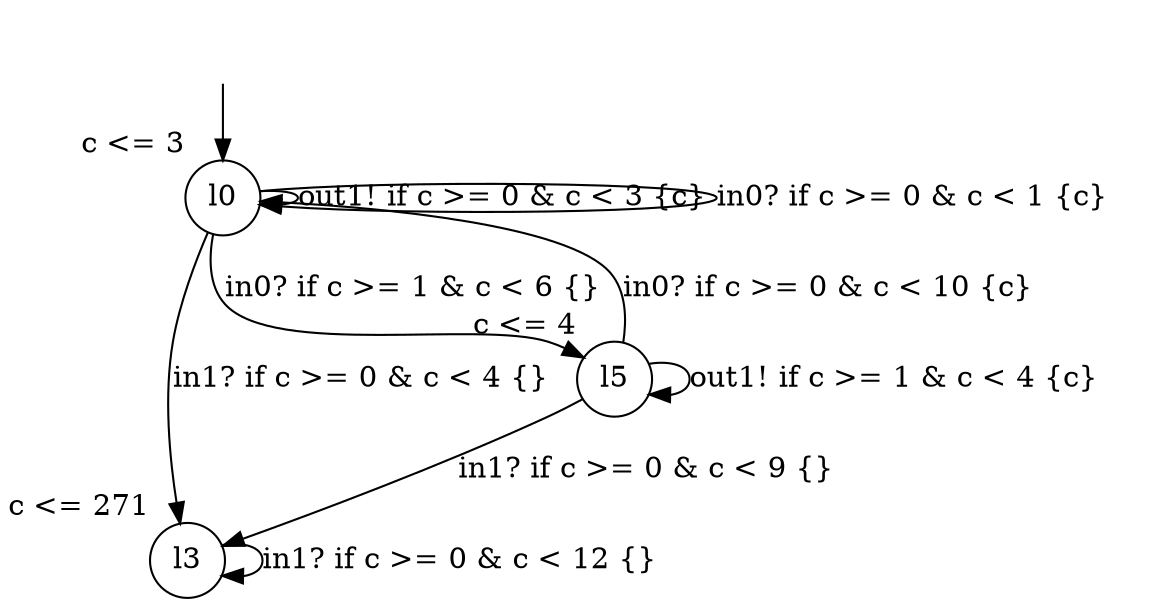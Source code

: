 digraph g {
__start0 [label="" shape="none"];
l0 [shape="circle" margin=0 label="l0", xlabel="c <= 3"];
l3 [shape="circle" margin=0 label="l3", xlabel="c <= 271"];
l5 [shape="circle" margin=0 label="l5", xlabel="c <= 4"];
l0 -> l5 [label="in0? if c >= 1 & c < 6 {} "];
l0 -> l0 [label="out1! if c >= 0 & c < 3 {c} "];
l0 -> l3 [label="in1? if c >= 0 & c < 4 {} "];
l0 -> l0 [label="in0? if c >= 0 & c < 1 {c} "];
l3 -> l3 [label="in1? if c >= 0 & c < 12 {} "];
l5 -> l5 [label="out1! if c >= 1 & c < 4 {c} "];
l5 -> l3 [label="in1? if c >= 0 & c < 9 {} "];
l5 -> l0 [label="in0? if c >= 0 & c < 10 {c} "];
__start0 -> l0;
}
